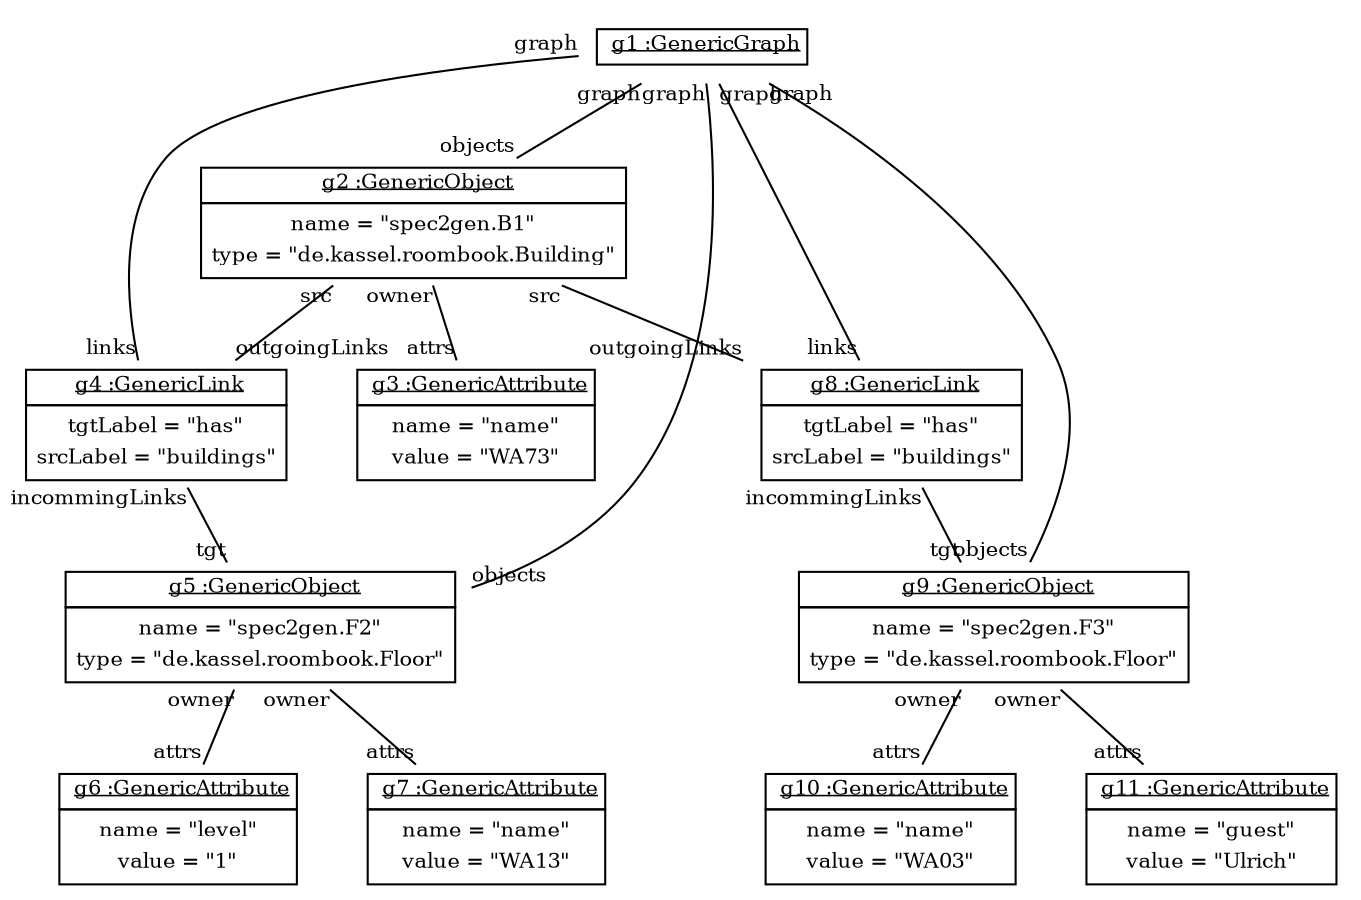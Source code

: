 graph ObjectDiagram {
   node [shape = none, fontsize = 10];
   edge [fontsize = 10];
   compound=true;

g1 [label=<<table border='0' cellborder='1' cellspacing='0'> <tr> <td> <u>g1 :GenericGraph</u></td></tr></table>>];
g2 [label=<<table border='0' cellborder='1' cellspacing='0'> <tr> <td> <u>g2 :GenericObject</u></td></tr><tr><td><table border='0' cellborder='0' cellspacing='0'><tr><td>name = "spec2gen.B1"</td></tr><tr><td>type = "de.kassel.roombook.Building"</td></tr></table></td></tr></table>>];
g3 [label=<<table border='0' cellborder='1' cellspacing='0'> <tr> <td> <u>g3 :GenericAttribute</u></td></tr><tr><td><table border='0' cellborder='0' cellspacing='0'><tr><td>name = "name"</td></tr><tr><td>value = "WA73"</td></tr></table></td></tr></table>>];
g4 [label=<<table border='0' cellborder='1' cellspacing='0'> <tr> <td> <u>g4 :GenericLink</u></td></tr><tr><td><table border='0' cellborder='0' cellspacing='0'><tr><td>tgtLabel = "has"</td></tr><tr><td>srcLabel = "buildings"</td></tr></table></td></tr></table>>];
g5 [label=<<table border='0' cellborder='1' cellspacing='0'> <tr> <td> <u>g5 :GenericObject</u></td></tr><tr><td><table border='0' cellborder='0' cellspacing='0'><tr><td>name = "spec2gen.F2"</td></tr><tr><td>type = "de.kassel.roombook.Floor"</td></tr></table></td></tr></table>>];
g6 [label=<<table border='0' cellborder='1' cellspacing='0'> <tr> <td> <u>g6 :GenericAttribute</u></td></tr><tr><td><table border='0' cellborder='0' cellspacing='0'><tr><td>name = "level"</td></tr><tr><td>value = "1"</td></tr></table></td></tr></table>>];
g7 [label=<<table border='0' cellborder='1' cellspacing='0'> <tr> <td> <u>g7 :GenericAttribute</u></td></tr><tr><td><table border='0' cellborder='0' cellspacing='0'><tr><td>name = "name"</td></tr><tr><td>value = "WA13"</td></tr></table></td></tr></table>>];
g8 [label=<<table border='0' cellborder='1' cellspacing='0'> <tr> <td> <u>g8 :GenericLink</u></td></tr><tr><td><table border='0' cellborder='0' cellspacing='0'><tr><td>tgtLabel = "has"</td></tr><tr><td>srcLabel = "buildings"</td></tr></table></td></tr></table>>];
g9 [label=<<table border='0' cellborder='1' cellspacing='0'> <tr> <td> <u>g9 :GenericObject</u></td></tr><tr><td><table border='0' cellborder='0' cellspacing='0'><tr><td>name = "spec2gen.F3"</td></tr><tr><td>type = "de.kassel.roombook.Floor"</td></tr></table></td></tr></table>>];
g10 [label=<<table border='0' cellborder='1' cellspacing='0'> <tr> <td> <u>g10 :GenericAttribute</u></td></tr><tr><td><table border='0' cellborder='0' cellspacing='0'><tr><td>name = "name"</td></tr><tr><td>value = "WA03"</td></tr></table></td></tr></table>>];
g11 [label=<<table border='0' cellborder='1' cellspacing='0'> <tr> <td> <u>g11 :GenericAttribute</u></td></tr><tr><td><table border='0' cellborder='0' cellspacing='0'><tr><td>name = "guest"</td></tr><tr><td>value = "Ulrich"</td></tr></table></td></tr></table>>];

g1 -- g2 [headlabel = "objects" taillabel = "graph"];
g1 -- g5 [headlabel = "objects" taillabel = "graph"];
g1 -- g9 [headlabel = "objects" taillabel = "graph"];
g1 -- g4 [headlabel = "links" taillabel = "graph"];
g1 -- g8 [headlabel = "links" taillabel = "graph"];
g2 -- g3 [headlabel = "attrs" taillabel = "owner"];
g2 -- g4 [headlabel = "outgoingLinks" taillabel = "src"];
g2 -- g8 [headlabel = "outgoingLinks" taillabel = "src"];
g4 -- g5 [headlabel = "tgt" taillabel = "incommingLinks"];
g5 -- g6 [headlabel = "attrs" taillabel = "owner"];
g5 -- g7 [headlabel = "attrs" taillabel = "owner"];
g8 -- g9 [headlabel = "tgt" taillabel = "incommingLinks"];
g9 -- g10 [headlabel = "attrs" taillabel = "owner"];
g9 -- g11 [headlabel = "attrs" taillabel = "owner"];
}
